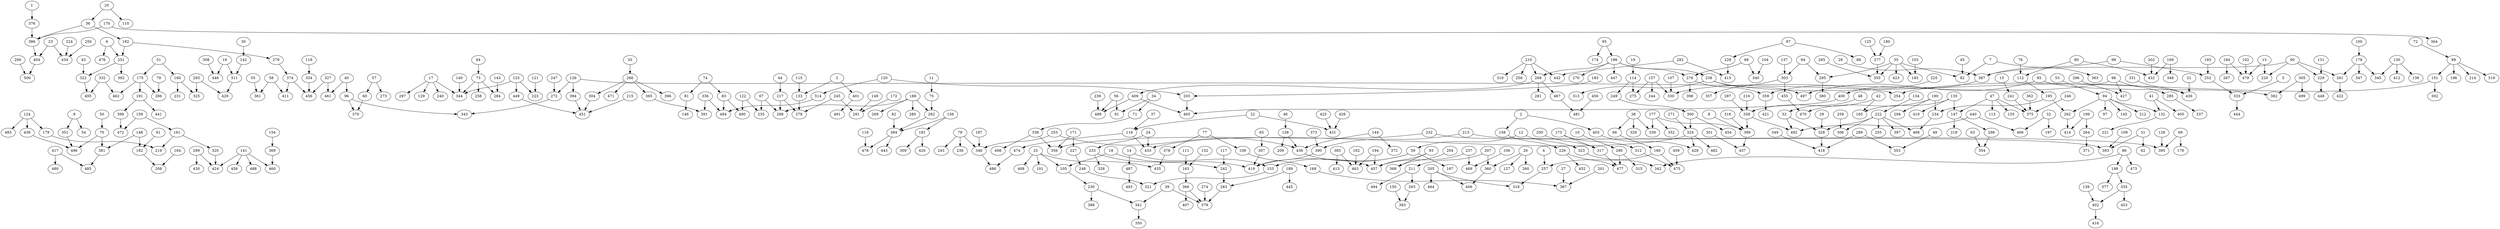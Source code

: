 digraph sample {
1 -> 376[color="black"];
2 -> 403[color="black"];
3 -> 401[color="black"];
4 -> 257[color="black"];
5 -> 333[color="black"];
6 -> 251[color="black"];
6 -> 476[color="black"];
7 -> 363[color="black"];
8 -> 389[color="black"];
9 -> 54[color="black"];
9 -> 351[color="black"];
10 -> 290[color="black"];
11 -> 75[color="black"];
12 -> 59[color="black"];
13 -> 220[color="black"];
14 -> 487[color="black"];
15 -> 241[color="black"];
16 -> 311[color="black"];
16 -> 446[color="black"];
17 -> 129[color="black"];
17 -> 240[color="black"];
17 -> 297[color="black"];
17 -> 344[color="black"];
18 -> 419[color="black"];
19 -> 114[color="black"];
20 -> 36[color="black"];
20 -> 110[color="black"];
21 -> 436[color="black"];
22 -> 116[color="black"];
23 -> 434[color="black"];
24 -> 233[color="black"];
25 -> 101[color="black"];
25 -> 408[color="black"];
25 -> 435[color="black"];
26 -> 127[color="black"];
26 -> 260[color="black"];
27 -> 367[color="black"];
28 -> 387[color="black"];
29 -> 328[color="black"];
30 -> 142[color="black"];
31 -> 62[color="black"];
31 -> 393[color="black"];
32 -> 197[color="black"];
32 -> 466[color="black"];
33 -> 266[color="black"];
34 -> 71[color="black"];
35 -> 295[color="black"];
35 -> 355[color="black"];
35 -> 423[color="black"];
36 -> 386[color="black"];
37 -> 116[color="black"];
38 -> 66[color="black"];
38 -> 329[color="black"];
39 -> 379[color="black"];
40 -> 461[color="black"];
41 -> 132[color="black"];
41 -> 405[color="black"];
42 -> 165[color="black"];
43 -> 322[color="black"];
44 -> 217[color="black"];
45 -> 92[color="black"];
46 -> 138[color="black"];
47 -> 113[color="black"];
47 -> 155[color="black"];
47 -> 375[color="black"];
48 -> 52[color="black"];
49 -> 353[color="black"];
50 -> 70[color="black"];
51 -> 175[color="black"];
53 -> 94[color="black"];
55 -> 361[color="black"];
56 -> 91[color="black"];
56 -> 489[color="black"];
57 -> 60[color="black"];
57 -> 273[color="black"];
58 -> 361[color="black"];
58 -> 411[color="black"];
59 -> 153[color="black"];
59 -> 167[color="black"];
60 -> 370[color="black"];
61 -> 182[color="black"];
63 -> 354[color="black"];
64 -> 73[color="black"];
65 -> 307[color="black"];
67 -> 235[color="black"];
67 -> 288[color="black"];
68 -> 276[color="black"];
69 -> 176[color="black"];
69 -> 395[color="black"];
70 -> 496[color="black"];
72 -> 89[color="black"];
73 -> 258[color="black"];
73 -> 284[color="black"];
74 -> 83[color="black"];
75 -> 292[color="black"];
76 -> 112[color="black"];
77 -> 108[color="black"];
77 -> 378[color="black"];
78 -> 236[color="black"];
78 -> 243[color="black"];
78 -> 346[color="black"];
79 -> 286[color="black"];
80 -> 112[color="black"];
81 -> 146[color="black"];
82 -> 384[color="black"];
83 -> 484[color="black"];
83 -> 490[color="black"];
84 -> 295[color="black"];
85 -> 382[color="black"];
85 -> 497[color="black"];
86 -> 342[color="black"];
86 -> 473[color="black"];
87 -> 88[color="black"];
87 -> 228[color="black"];
89 -> 196[color="black"];
89 -> 214[color="black"];
89 -> 319[color="black"];
90 -> 261[color="black"];
93 -> 368[color="black"];
93 -> 457[color="black"];
94 -> 97[color="black"];
94 -> 132[color="black"];
94 -> 145[color="black"];
94 -> 212[color="black"];
95 -> 174[color="black"];
96 -> 343[color="black"];
98 -> 285[color="black"];
98 -> 330[color="black"];
98 -> 427[color="black"];
99 -> 252[color="black"];
100 -> 178[color="black"];
102 -> 479[color="black"];
103 -> 185[color="black"];
104 -> 340[color="black"];
105 -> 230[color="black"];
106 -> 469[color="black"];
107 -> 330[color="black"];
108 -> 168[color="black"];
109 -> 393[color="black"];
111 -> 163[color="black"];
114 -> 275[color="black"];
115 -> 133[color="black"];
116 -> 433[color="black"];
117 -> 242[color="black"];
118 -> 478[color="black"];
119 -> 334[color="black"];
120 -> 203[color="black"];
121 -> 223[color="black"];
122 -> 490[color="black"];
123 -> 449[color="black"];
124 -> 179[color="black"];
124 -> 483[color="black"];
125 -> 277[color="black"];
126 -> 272[color="black"];
126 -> 394[color="black"];
128 -> 395[color="black"];
130 -> 136[color="black"];
130 -> 345[color="black"];
130 -> 412[color="black"];
131 -> 229[color="black"];
132 -> 221[color="black"];
134 -> 222[color="black"];
135 -> 147[color="black"];
135 -> 165[color="black"];
135 -> 410[color="black"];
137 -> 303[color="black"];
138 -> 209[color="black"];
138 -> 438[color="black"];
139 -> 402[color="black"];
140 -> 344[color="black"];
141 -> 458[color="black"];
141 -> 488[color="black"];
142 -> 311[color="black"];
143 -> 284[color="black"];
144 -> 372[color="black"];
147 -> 218[color="black"];
147 -> 298[color="black"];
148 -> 182[color="black"];
149 -> 291[color="black"];
150 -> 383[color="black"];
151 -> 254[color="black"];
151 -> 302[color="black"];
152 -> 163[color="black"];
154 -> 369[color="black"];
156 -> 181[color="black"];
157 -> 244[color="black"];
157 -> 275[color="black"];
157 -> 330[color="black"];
158 -> 226[color="black"];
159 -> 161[color="black"];
160 -> 231[color="black"];
160 -> 325[color="black"];
161 -> 219[color="black"];
161 -> 320[color="black"];
162 -> 463[color="black"];
164 -> 208[color="black"];
166 -> 475[color="black"];
169 -> 348[color="black"];
170 -> 364[color="black"];
170 -> 386[color="black"];
171 -> 356[color="black"];
172 -> 291[color="black"];
173 -> 312[color="black"];
173 -> 317[color="black"];
175 -> 286[color="black"];
175 -> 462[color="black"];
177 -> 339[color="black"];
177 -> 352[color="black"];
177 -> 389[color="black"];
178 -> 261[color="black"];
178 -> 347[color="black"];
180 -> 277[color="black"];
181 -> 309[color="black"];
181 -> 420[color="black"];
183 -> 203[color="black"];
184 -> 267[color="black"];
184 -> 479[color="black"];
186 -> 270[color="black"];
186 -> 276[color="black"];
186 -> 447[color="black"];
187 -> 346[color="black"];
188 -> 269[color="black"];
188 -> 280[color="black"];
188 -> 292[color="black"];
189 -> 445[color="black"];
190 -> 234[color="black"];
190 -> 294[color="black"];
190 -> 470[color="black"];
191 -> 399[color="black"];
191 -> 441[color="black"];
192 -> 279[color="black"];
193 -> 252[color="black"];
194 -> 457[color="black"];
195 -> 262[color="black"];
198 -> 377[color="black"];
199 -> 414[color="black"];
200 -> 317[color="black"];
201 -> 367[color="black"];
202 -> 432[color="black"];
204 -> 368[color="black"];
205 -> 464[color="black"];
206 -> 500[color="black"];
207 -> 360[color="black"];
210 -> 256[color="black"];
210 -> 268[color="black"];
210 -> 310[color="black"];
210 -> 442[color="black"];
211 -> 263[color="black"];
211 -> 494[color="black"];
213 -> 390[color="black"];
215 -> 451[color="black"];
216 -> 358[color="black"];
217 -> 288[color="black"];
222 -> 255[color="black"];
222 -> 328[color="black"];
222 -> 397[color="black"];
224 -> 434[color="black"];
225 -> 359[color="black"];
226 -> 452[color="black"];
227 -> 248[color="black"];
228 -> 415[color="black"];
229 -> 448[color="black"];
230 -> 341[color="black"];
230 -> 388[color="black"];
232 -> 356[color="black"];
233 -> 242[color="black"];
233 -> 326[color="black"];
234 -> 468[color="black"];
237 -> 457[color="black"];
237 -> 469[color="black"];
238 -> 313[color="black"];
238 -> 436[color="black"];
239 -> 489[color="black"];
241 -> 375[color="black"];
245 -> 278[color="black"];
245 -> 291[color="black"];
246 -> 375[color="black"];
247 -> 272[color="black"];
248 -> 321[color="black"];
249 -> 300[color="black"];
250 -> 434[color="black"];
251 -> 322[color="black"];
251 -> 392[color="black"];
253 -> 346[color="black"];
253 -> 438[color="black"];
257 -> 318[color="black"];
259 -> 306[color="black"];
261 -> 422[color="black"];
262 -> 414[color="black"];
263 -> 383[color="black"];
264 -> 371[color="black"];
265 -> 355[color="black"];
266 -> 304[color="black"];
266 -> 365[color="black"];
266 -> 396[color="black"];
266 -> 471[color="black"];
268 -> 281[color="black"];
268 -> 409[color="black"];
271 -> 324[color="black"];
274 -> 379[color="black"];
276 -> 359[color="black"];
276 -> 398[color="black"];
279 -> 374[color="black"];
282 -> 415[color="black"];
283 -> 379[color="black"];
285 -> 337[color="black"];
287 -> 358[color="black"];
289 -> 353[color="black"];
289 -> 418[color="black"];
290 -> 315[color="black"];
290 -> 477[color="black"];
293 -> 325[color="black"];
295 -> 380[color="black"];
296 -> 427[color="black"];
299 -> 430[color="black"];
300 -> 454[color="black"];
301 -> 437[color="black"];
303 -> 357[color="black"];
305 -> 499[color="black"];
307 -> 419[color="black"];
308 -> 446[color="black"];
311 -> 429[color="black"];
314 -> 484[color="black"];
316 -> 389[color="black"];
317 -> 477[color="black"];
320 -> 424[color="black"];
322 -> 495[color="black"];
323 -> 342[color="black"];
324 -> 433[color="black"];
324 -> 482[color="black"];
327 -> 456[color="black"];
327 -> 461[color="black"];
331 -> 436[color="black"];
332 -> 462[color="black"];
333 -> 444[color="black"];
334 -> 456[color="black"];
335 -> 453[color="black"];
336 -> 484[color="black"];
338 -> 356[color="black"];
338 -> 498[color="black"];
341 -> 350[color="black"];
349 -> 418[color="black"];
358 -> 492[color="black"];
359 -> 421[color="black"];
360 -> 406[color="black"];
362 -> 375[color="black"];
365 -> 391[color="black"];
366 -> 379[color="black"];
366 -> 407[color="black"];
369 -> 460[color="black"];
373 -> 390[color="black"];
374 -> 411[color="black"];
374 -> 456[color="black"];
381 -> 485[color="black"];
384 -> 443[color="black"];
384 -> 478[color="black"];
385 -> 413[color="black"];
387 -> 400[color="black"];
389 -> 437[color="black"];
394 -> 451[color="black"];
399 -> 472[color="black"];
400 -> 465[color="black"];
401 -> 491[color="black"];
402 -> 416[color="black"];
403 -> 428[color="black"];
404 -> 500[color="black"];
417 -> 480[color="black"];
417 -> 485[color="black"];
425 -> 431[color="black"];
426 -> 431[color="black"];
438 -> 457[color="black"];
439 -> 496[color="black"];
440 -> 466[color="black"];
440 -> 492[color="black"];
449 -> 451[color="black"];
450 -> 481[color="black"];
455 -> 470[color="black"];
459 -> 475[color="black"];
467 -> 481[color="black"];
474 -> 486[color="black"];
487 -> 493[color="black"];
141 -> 460[color="black"];
35 -> 185[color="black"];
305 -> 382[color="black"];
122 -> 235[color="black"];
141 -> 424[color="black"];
188 -> 288[color="black"];
213 -> 393[color="black"];
124 -> 439[color="black"];
156 -> 384[color="black"];
2 -> 158[color="black"];
23 -> 404[color="black"];
70 -> 381[color="black"];
159 -> 472[color="black"];
168 -> 367[color="black"];
282 -> 442[color="black"];
378 -> 435[color="black"];
52 -> 328[color="black"];
175 -> 191[color="black"];
222 -> 306[color="black"];
242 -> 283[color="black"];
390 -> 419[color="black"];
74 -> 81[color="black"];
123 -> 223[color="black"];
133 -> 278[color="black"];
182 -> 208[color="black"];
189 -> 283[color="black"];
192 -> 251[color="black"];
217 -> 278[color="black"];
299 -> 424[color="black"];
351 -> 496[color="black"];
358 -> 389[color="black"];
14 -> 153[color="black"];
42 -> 358[color="black"];
68 -> 340[color="black"];
86 -> 198[color="black"];
116 -> 474[color="black"];
120 -> 314[color="black"];
166 -> 257[color="black"];
179 -> 219[color="black"];
198 -> 335[color="black"];
277 -> 355[color="black"];
332 -> 495[color="black"];
336 -> 391[color="black"];
12 -> 323[color="black"];
22 -> 431[color="black"];
24 -> 433[color="black"];
26 -> 360[color="black"];
38 -> 339[color="black"];
39 -> 341[color="black"];
51 -> 160[color="black"];
52 -> 492[color="black"];
144 -> 438[color="black"];
169 -> 432[color="black"];
222 -> 468[color="black"];
238 -> 497[color="black"];
252 -> 333[color="black"];
272 -> 343[color="black"];
293 -> 429[color="black"];
298 -> 354[color="black"];
303 -> 455[color="black"];
312 -> 475[color="black"];
335 -> 402[color="black"];
346 -> 486[color="black"];
385 -> 463[color="black"];
386 -> 404[color="black"];
409 -> 465[color="black"];
7 -> 92[color="black"];
13 -> 479[color="black"];
18 -> 105[color="black"];
35 -> 92[color="black"];
36 -> 192[color="black"];
47 -> 147[color="black"];
66 -> 166[color="black"];
73 -> 344[color="black"];
80 -> 432[color="black"];
84 -> 303[color="black"];
89 -> 151[color="black"];
90 -> 229[color="black"];
90 -> 387[color="black"];
94 -> 262[color="black"];
99 -> 387[color="black"];
112 -> 195[color="black"];
114 -> 249[color="black"];
123 -> 344[color="black"];
126 -> 254[color="black"];
148 -> 381[color="black"];
163 -> 366[color="black"];
171 -> 227[color="black"];
178 -> 345[color="black"];
194 -> 463[color="black"];
195 -> 234[color="black"];
203 -> 465[color="black"];
205 -> 318[color="black"];
205 -> 406[color="black"];
207 -> 211[color="black"];
226 -> 477[color="black"];
268 -> 467[color="black"];
300 -> 324[color="black"];
324 -> 428[color="black"];
328 -> 418[color="black"];
376 -> 386[color="black"];
409 -> 489[color="black"];
3 -> 133[color="black"];
34 -> 91[color="black"];
40 -> 96[color="black"];
59 -> 419[color="black"];
71 -> 338[color="black"];
90 -> 220[color="black"];
95 -> 186[color="black"];
96 -> 370[color="black"];
153 -> 321[color="black"];
186 -> 268[color="black"];
199 -> 264[color="black"];
232 -> 395[color="black"];
292 -> 384[color="black"];
304 -> 451[color="black"];
25 -> 105[color="black"];
186 -> 238[color="black"];
}